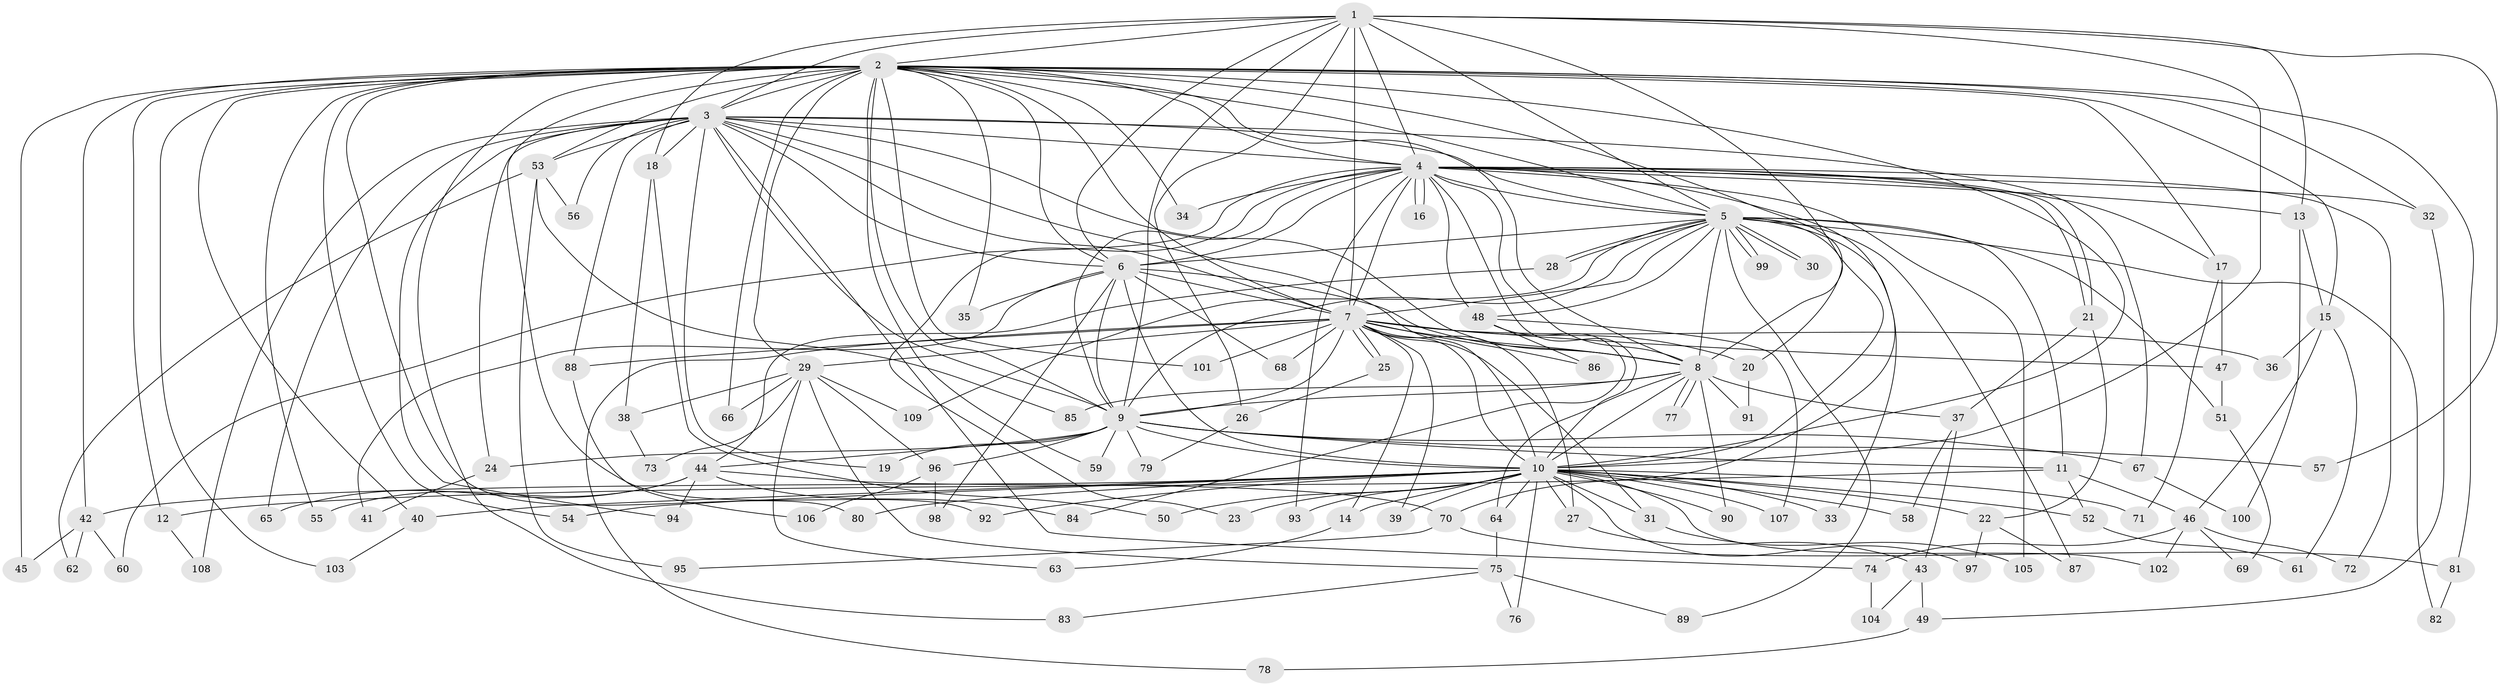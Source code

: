 // Generated by graph-tools (version 1.1) at 2025/10/02/27/25 16:10:59]
// undirected, 109 vertices, 243 edges
graph export_dot {
graph [start="1"]
  node [color=gray90,style=filled];
  1;
  2;
  3;
  4;
  5;
  6;
  7;
  8;
  9;
  10;
  11;
  12;
  13;
  14;
  15;
  16;
  17;
  18;
  19;
  20;
  21;
  22;
  23;
  24;
  25;
  26;
  27;
  28;
  29;
  30;
  31;
  32;
  33;
  34;
  35;
  36;
  37;
  38;
  39;
  40;
  41;
  42;
  43;
  44;
  45;
  46;
  47;
  48;
  49;
  50;
  51;
  52;
  53;
  54;
  55;
  56;
  57;
  58;
  59;
  60;
  61;
  62;
  63;
  64;
  65;
  66;
  67;
  68;
  69;
  70;
  71;
  72;
  73;
  74;
  75;
  76;
  77;
  78;
  79;
  80;
  81;
  82;
  83;
  84;
  85;
  86;
  87;
  88;
  89;
  90;
  91;
  92;
  93;
  94;
  95;
  96;
  97;
  98;
  99;
  100;
  101;
  102;
  103;
  104;
  105;
  106;
  107;
  108;
  109;
  1 -- 2;
  1 -- 3;
  1 -- 4;
  1 -- 5;
  1 -- 6;
  1 -- 7;
  1 -- 8;
  1 -- 9;
  1 -- 10;
  1 -- 13;
  1 -- 18;
  1 -- 26;
  1 -- 57;
  2 -- 3;
  2 -- 4;
  2 -- 5;
  2 -- 6;
  2 -- 7;
  2 -- 8;
  2 -- 9;
  2 -- 10;
  2 -- 12;
  2 -- 15;
  2 -- 17;
  2 -- 20;
  2 -- 29;
  2 -- 32;
  2 -- 34;
  2 -- 35;
  2 -- 40;
  2 -- 42;
  2 -- 45;
  2 -- 53;
  2 -- 54;
  2 -- 55;
  2 -- 59;
  2 -- 66;
  2 -- 80;
  2 -- 81;
  2 -- 83;
  2 -- 92;
  2 -- 101;
  2 -- 103;
  3 -- 4;
  3 -- 5;
  3 -- 6;
  3 -- 7;
  3 -- 8;
  3 -- 9;
  3 -- 10;
  3 -- 18;
  3 -- 19;
  3 -- 24;
  3 -- 53;
  3 -- 56;
  3 -- 65;
  3 -- 67;
  3 -- 74;
  3 -- 88;
  3 -- 94;
  3 -- 108;
  4 -- 5;
  4 -- 6;
  4 -- 7;
  4 -- 8;
  4 -- 9;
  4 -- 10;
  4 -- 13;
  4 -- 16;
  4 -- 16;
  4 -- 17;
  4 -- 21;
  4 -- 21;
  4 -- 23;
  4 -- 32;
  4 -- 34;
  4 -- 48;
  4 -- 60;
  4 -- 70;
  4 -- 72;
  4 -- 93;
  4 -- 105;
  5 -- 6;
  5 -- 7;
  5 -- 8;
  5 -- 9;
  5 -- 10;
  5 -- 11;
  5 -- 28;
  5 -- 28;
  5 -- 30;
  5 -- 30;
  5 -- 33;
  5 -- 48;
  5 -- 51;
  5 -- 82;
  5 -- 87;
  5 -- 89;
  5 -- 99;
  5 -- 99;
  5 -- 109;
  6 -- 7;
  6 -- 8;
  6 -- 9;
  6 -- 10;
  6 -- 35;
  6 -- 41;
  6 -- 68;
  6 -- 98;
  7 -- 8;
  7 -- 9;
  7 -- 10;
  7 -- 14;
  7 -- 20;
  7 -- 25;
  7 -- 25;
  7 -- 27;
  7 -- 29;
  7 -- 31;
  7 -- 36;
  7 -- 39;
  7 -- 47;
  7 -- 68;
  7 -- 78;
  7 -- 86;
  7 -- 88;
  7 -- 101;
  8 -- 9;
  8 -- 10;
  8 -- 37;
  8 -- 64;
  8 -- 77;
  8 -- 77;
  8 -- 85;
  8 -- 90;
  8 -- 91;
  9 -- 10;
  9 -- 11;
  9 -- 19;
  9 -- 24;
  9 -- 44;
  9 -- 57;
  9 -- 59;
  9 -- 67;
  9 -- 79;
  9 -- 96;
  10 -- 14;
  10 -- 22;
  10 -- 23;
  10 -- 27;
  10 -- 31;
  10 -- 33;
  10 -- 39;
  10 -- 40;
  10 -- 42;
  10 -- 50;
  10 -- 52;
  10 -- 54;
  10 -- 58;
  10 -- 64;
  10 -- 71;
  10 -- 76;
  10 -- 80;
  10 -- 90;
  10 -- 92;
  10 -- 93;
  10 -- 97;
  10 -- 102;
  10 -- 107;
  11 -- 12;
  11 -- 46;
  11 -- 52;
  12 -- 108;
  13 -- 15;
  13 -- 100;
  14 -- 63;
  15 -- 36;
  15 -- 46;
  15 -- 61;
  17 -- 47;
  17 -- 71;
  18 -- 38;
  18 -- 50;
  20 -- 91;
  21 -- 22;
  21 -- 37;
  22 -- 87;
  22 -- 97;
  24 -- 41;
  25 -- 26;
  26 -- 79;
  27 -- 43;
  28 -- 44;
  29 -- 38;
  29 -- 63;
  29 -- 66;
  29 -- 73;
  29 -- 75;
  29 -- 96;
  29 -- 109;
  31 -- 105;
  32 -- 49;
  37 -- 43;
  37 -- 58;
  38 -- 73;
  40 -- 103;
  42 -- 45;
  42 -- 60;
  42 -- 62;
  43 -- 49;
  43 -- 104;
  44 -- 55;
  44 -- 65;
  44 -- 70;
  44 -- 84;
  44 -- 94;
  46 -- 69;
  46 -- 72;
  46 -- 74;
  46 -- 102;
  47 -- 51;
  48 -- 84;
  48 -- 86;
  48 -- 107;
  49 -- 78;
  51 -- 69;
  52 -- 61;
  53 -- 56;
  53 -- 62;
  53 -- 85;
  53 -- 95;
  64 -- 75;
  67 -- 100;
  70 -- 81;
  70 -- 95;
  74 -- 104;
  75 -- 76;
  75 -- 83;
  75 -- 89;
  81 -- 82;
  88 -- 106;
  96 -- 98;
  96 -- 106;
}
